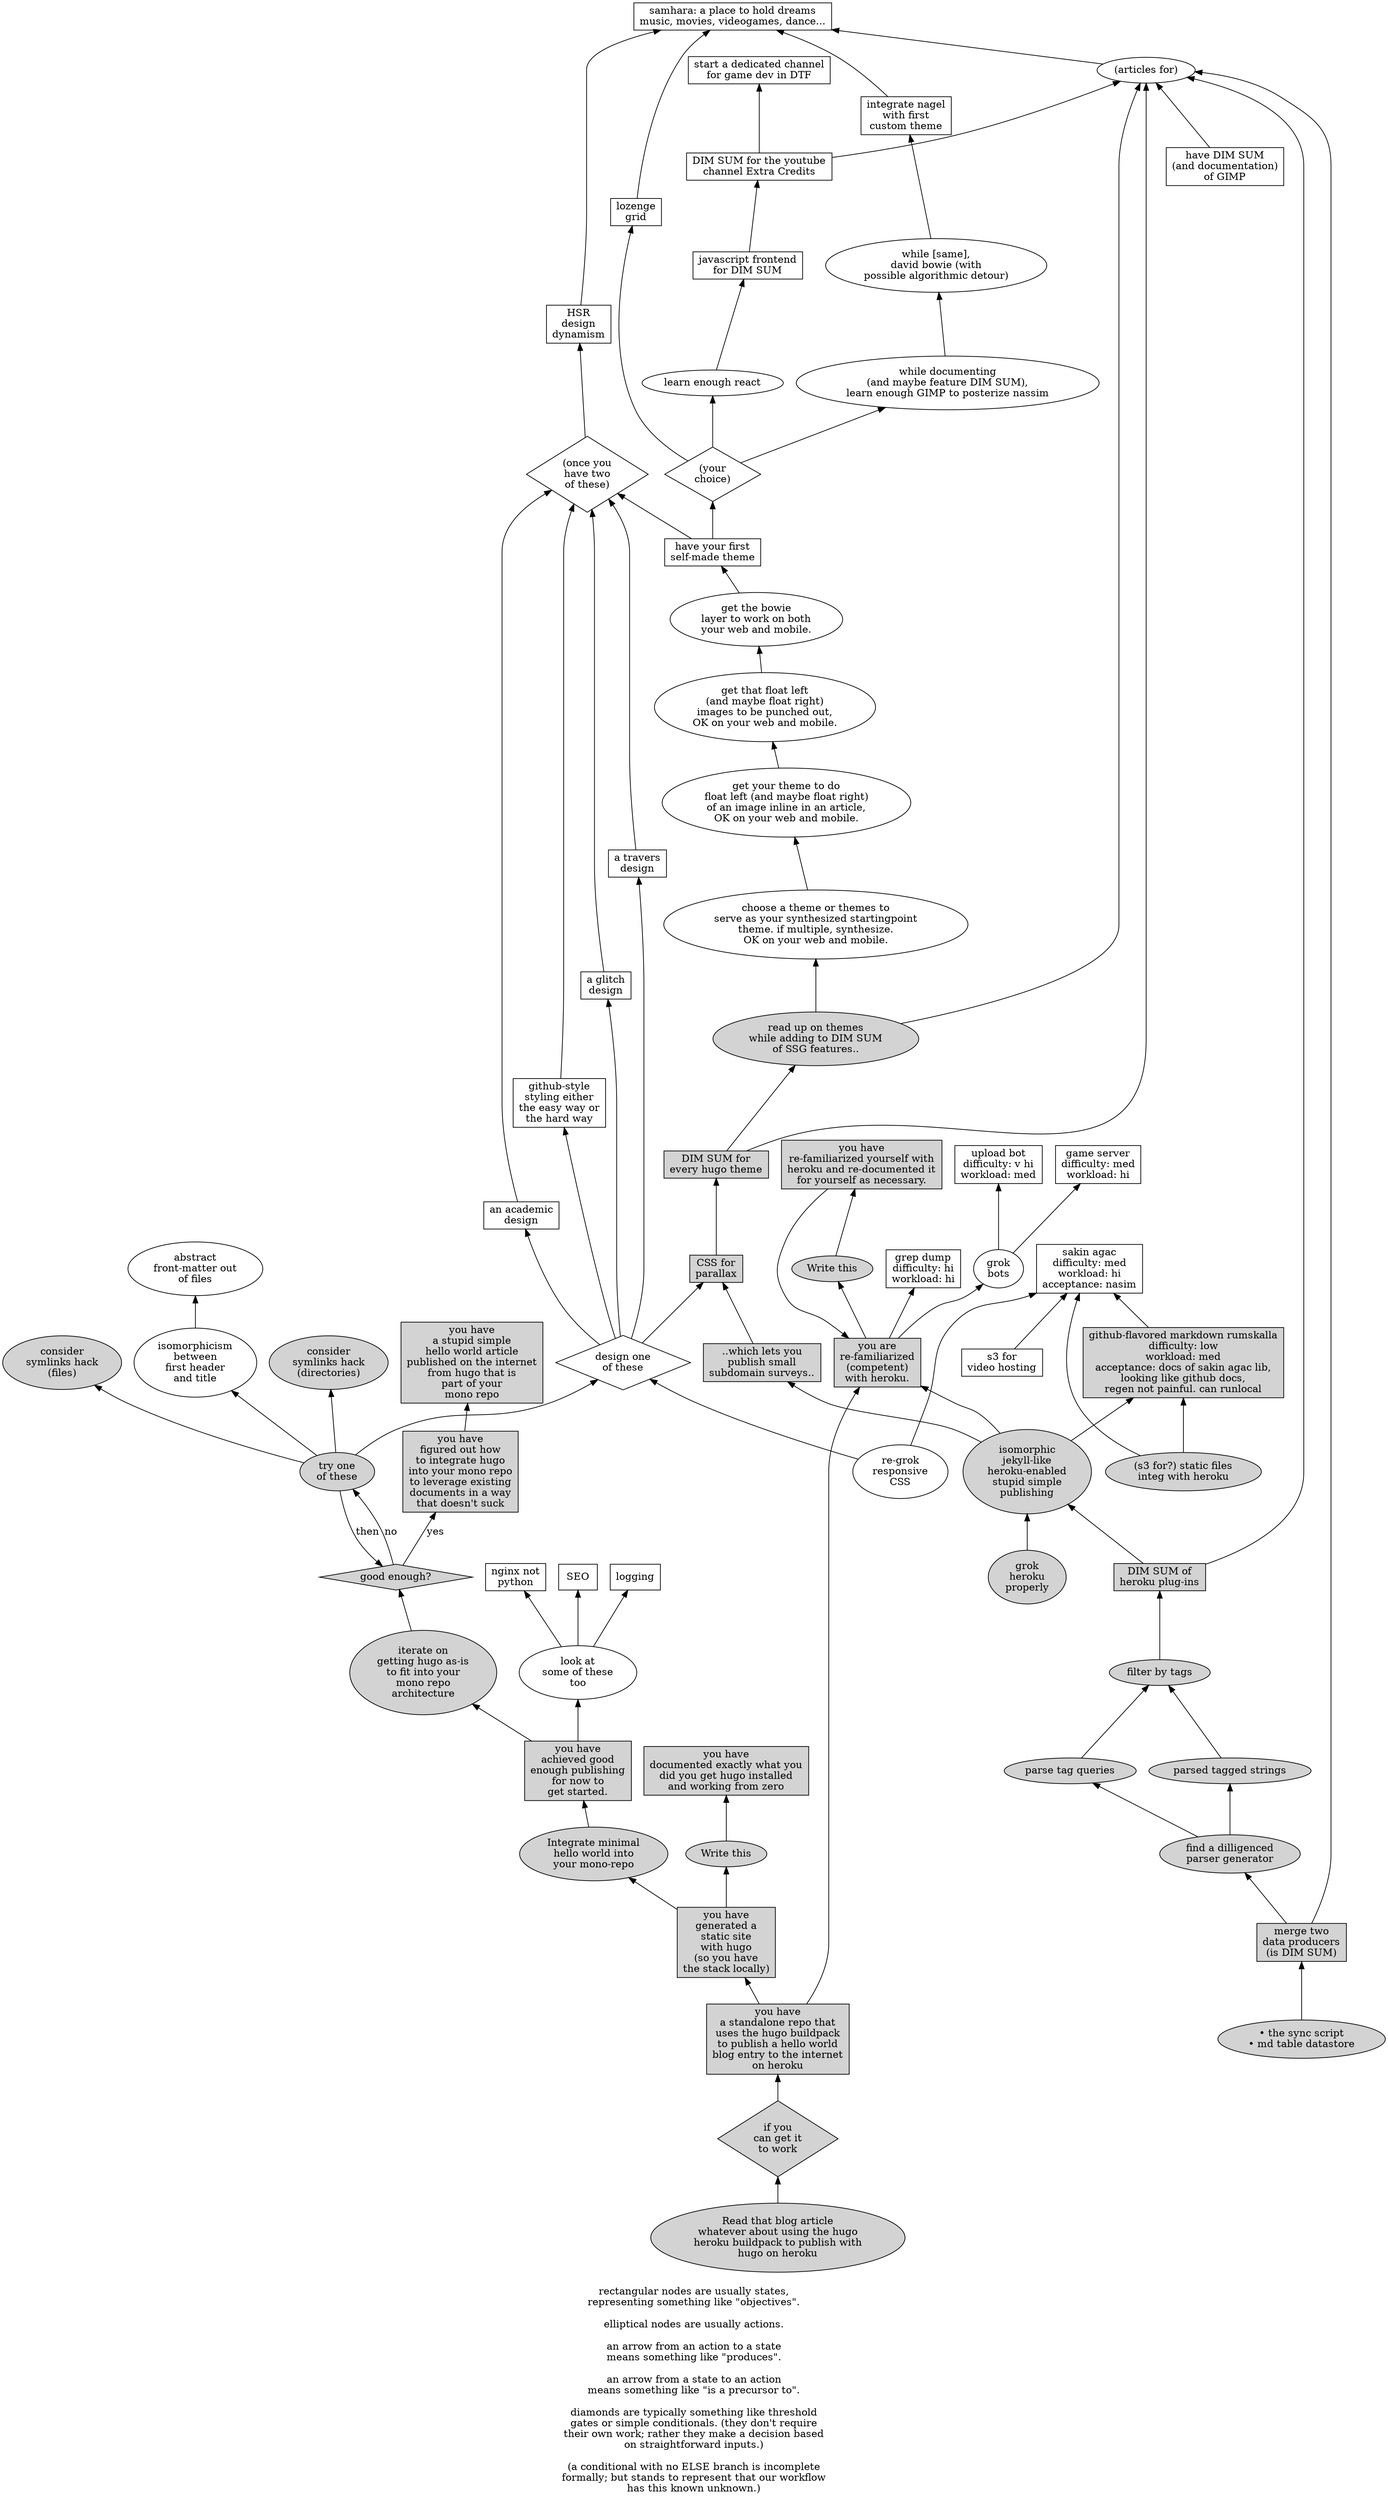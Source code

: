 digraph g {


/* nodes in alphabetical order (disregarding first component) */

n_articles_for[label="(articles for)"
]
n_bots_learn[label="grok
bots
"
]
n_channel_game_dev[label="start a dedicated channel
for game dev in DTF
"
shape=rect
]
n_css_academic[label="an academic
design
"
shape=rect
]
n_css_github[label="github-style
styling either
the easy way or
the hard way
"
shape=rect
]
n_css_glitch[label="a glitch
design
"
shape=rect
]
n_css_parallax[label="CSS for
parallax
"
style=filled
shape=rect
]
n_css_travers[label="a travers
design
"
shape=rect
]
n_chose_pg[label="find a dilligenced
parser generator"
style=filled
]
n_make_css[label="design one
of these
"
shape=diamond
]
n_css_learn_responsive[label="re-grok
responsive
CSS
"
]
n_css_woah[label="HSR
design
dynamism
"
shape=rect
]
n_dim_sum_ec[label="DIM SUM for the youtube
channel Extra Credits
"
shape=rect
]
n_dim_sum_heroku_plug_ins[label="DIM SUM of
heroku plug-ins
"
style=filled
shape=rect
]
n_dim_sum_themes[label="DIM SUM for
every hugo theme
"
style=filled
shape=rect
]
n_filter_by[label="filter by tags"
style=filled
]
n_frontmatter_magic[label="isomorphicism
between
first header
and title
"
]
a_frontmatter_yikes[label="abstract
front-matter out
of files
"
]
objective_game_server[label="game server
difficulty: med
workload: hi
"
shape=rect
]
n_gather_css[label="(once you
have two
of these)
"
shape=diamond
]
gfm_rumskalla[label="github-flavored markdown rumskalla
difficulty: low
workload: med
acceptance: docs of sakin agac lib,
looking like github docs,
regen not painful. can runlocal
"
style=filled
shape=rect
]
n_gimp_enough[label="have DIM SUM
(and documentation)
of GIMP"
shape=rect
]
n_gimp_enough_050[label="while documenting
(and maybe feature DIM SUM),
learn enough GIMP to posterize nassim
"
]
n_gimp_enough_100[label="while [same],
david bowie (with
possible algorithmic detour)
"
]
objective_grep_dump[label="grep dump
difficulty: hi
workload: hi
"
shape=rect
]
n_have_css[label="have your first
self-made theme
"
shape=rect
]
n_heroku_competency[label="you are
re-familiarized
(competent)
with heroku."
shape=rect
style=filled
]
n_heroku_doc_2[label="you have
re-familiarized yourself with
heroku and re-documented it
for yourself as necessary."
style=filled
shape=rect
]
a_heorku_doc_2[label="Write this"
style=filled
]
n_heroku_grok[label="grok
heroku
properly
"
style=filled
]
n_heroku_monorepo_integrate[label="iterate on
getting hugo as-is
to fit into your
mono repo
architecture"
style=filled
]
n_hosting_static_files[label="(s3 for?) static files
integ with heroku
"
style=filled
]
n_hosting_videos[label="s3 for
video hosting
"
shape=rect
]
n_hugo_buildpack[
label="you have
a standalone repo that
uses the hugo buildpack
to publish a hello world
blog entry to the internet
on heroku"
style=filled
shape=rect
]
yn_hugo_buildpack[
label="if you
can get it
to work"
style=filled
shape=diamond
]
n_hugo_buildpack_read[label="Read that blog article
whatever about using the hugo
heroku buildpack to publish with
hugo on heroku
"
style=filled
]
n_hugo_document[
label="you have
documented exactly what you
did you get hugo installed
and working from zero
"
style=filled
shape=rect
]
a_hugo_document[label="Write this
"
style=filled
]
b_hugo_extras[label="look at
some of these
too
"
]
n_hugo_get_gud[label="try one
of these
"
style=filled
]
n_hugo_hello[
label="you have
a stupid simple
hello world article
published on the internet
from hugo that is
part of your
mono repo
"
style=filled
shape=rect
]
a_hugo_hello[label="Integrate minimal
hello world into
your mono-repo"
style=filled
]
n_hugo_integrate[
label="you have
figured out how
to integrate hugo
into your mono repo
to leverage existing
documents in a way
that doesn't suck"
shape=rect
style=filled
]
n_hugo_made[label="you have
generated a
static site
with hugo
(so you have
the stack locally)"
style=filled
shape=rect
]
n_hugo_published[label="you have
achieved good
enough publishing
for now to
get started."
shape=rect
style=filled
]
n_hugo_symlinks_dirs[label="consider
symlinks hack
(directories)
"
style=filled  /* we didn't technically do it.. */
]
n_hugo_symlinks_files[label="consider
symlinks hack
(files)
"
style=filled
]
n_integrate_nagel_with_first_css[label="integrate nagel
with first
custom theme"
shape=rect
]
n_js_dim[label="javascript frontend
for DIM SUM
"
shape=rect
]
n_logging[label="logging"
shape=rect
]
n_lozenge_have[label="lozenge
grid
"
shape=rect
]
n_nginx[label="nginx not
python
"
shape=rect
]
n_parse_taggings[label="parsed tagged strings"
style=filled
]
n_parse_queries[label="parse tag queries"
style=filled
]
n_publish_dim_sum[label="..which lets you
publish small
subdomain surveys..
"
style=filled
shape=rect
]
yn_publishing_ok[label="good enough?"
style=filled
shape=diamond
]
n_publishing_simple[label=
"isomorphic
jekyll-like
heroku-enabled
stupid simple
publishing
"
style=filled
]
n_react_enough[label="learn enough react"
]
n_read_up_on_themes[label="read up on themes
while adding to DIM SUM
of SSG features..
"
style=filled
]
objective_sakin_agac[label="sakin agac
difficulty: med
workload: hi
acceptance: nasim
"
shape=rect
]
n_samhara[label="samhara: a place to hold dreams
music, movies, videogames, dance..."
shape=rect
]
n_SEO[label="SEO"
shape=rect
]
n_sync[label="• the sync script
• md table datastore
"
style=filled
]
n_temporary_waypoint[label="(your
choice)
"
shape=diamond
]
n_theme_choose[label="choose a theme or themes to
serve as your synthesized startingpoint
theme. if multiple, synthesize.
OK on your web and mobile.
"
]
n_theme_mine_050[label="get your theme to do
float left (and maybe float right)
of an image inline in an article,
OK on your web and mobile.
"]
n_theme_mine_100[label="get that float left
(and maybe float right)
images to be punched out,
OK on your web and mobile.
"]
n_theme_mine_150[label="get the bowie
layer to work on both
your web and mobile.
"]
objective_upload_bot[label="upload bot
difficulty: v hi
workload: med
"
shape=rect
]
n_use_sync[label="merge two
data producers
(is DIM SUM)
"
style=filled
shape=rect
]


/* relationships in ordered by head node (then tail node) */

n_articles_for->n_samhara
n_bots_learn->objective_game_server
n_bots_learn->objective_upload_bot
n_chose_pg->n_parse_queries
n_chose_pg->n_parse_taggings
n_css_academic->n_gather_css
n_css_github->n_gather_css
n_css_learn_responsive->n_make_css
n_css_learn_responsive->objective_sakin_agac
n_css_glitch->n_gather_css
n_css_parallax->n_dim_sum_themes
n_css_travers->n_gather_css
n_css_woah->n_samhara
n_dim_sum_ec->n_articles_for
n_dim_sum_ec->n_channel_game_dev
n_dim_sum_heroku_plug_ins->n_articles_for
n_dim_sum_heroku_plug_ins->n_publishing_simple
n_dim_sum_themes->n_articles_for
n_dim_sum_themes->n_read_up_on_themes
n_filter_by->n_dim_sum_heroku_plug_ins
n_frontmatter_magic->a_frontmatter_yikes
n_gather_css->n_css_woah
n_gimp_enough->n_articles_for
n_gimp_enough_050->n_gimp_enough_100
n_gimp_enough_100->n_integrate_nagel_with_first_css
gfm_rumskalla->objective_sakin_agac
n_have_css->n_gather_css
n_have_css->n_temporary_waypoint
n_heroku_competency->n_bots_learn
n_heroku_competency->objective_grep_dump
n_heroku_competency->a_heorku_doc_2
n_heroku_doc_2->n_heroku_competency
a_heorku_doc_2->n_heroku_doc_2
n_heroku_grok->n_publishing_simple
n_heroku_monorepo_integrate->yn_publishing_ok
n_hosting_static_files->gfm_rumskalla
n_hosting_static_files->objective_sakin_agac
n_hosting_videos->objective_sakin_agac
n_hugo_get_gud->yn_publishing_ok[label=then]
n_hugo_buildpack->n_heroku_competency
n_hugo_published->n_heroku_monorepo_integrate
yn_hugo_buildpack->n_hugo_buildpack
n_hugo_buildpack->n_hugo_made
n_hugo_buildpack_read->yn_hugo_buildpack
a_hugo_document->n_hugo_document
b_hugo_extras->n_logging
b_hugo_extras->n_nginx
b_hugo_extras->n_SEO
n_hugo_get_gud->n_make_css
n_hugo_get_gud->n_frontmatter_magic
n_hugo_get_gud->n_hugo_symlinks_dirs
n_hugo_get_gud->n_hugo_symlinks_files
a_hugo_hello->n_hugo_published
n_hugo_integrate->n_hugo_hello
n_hugo_made->a_hugo_document
n_hugo_made->a_hugo_hello
n_hugo_published->b_hugo_extras
n_integrate_nagel_with_first_css->n_samhara
n_js_dim->n_dim_sum_ec
n_lozenge_have->n_samhara
n_make_css->n_css_academic
n_make_css->n_css_github
n_make_css->n_css_glitch
n_make_css->n_css_parallax
n_make_css->n_css_travers
n_parse_queries->n_filter_by
n_parse_taggings->n_filter_by
n_publish_dim_sum->n_css_parallax
yn_publishing_ok->n_hugo_get_gud[label=no]
yn_publishing_ok->n_hugo_integrate[label=yes]
n_publishing_simple->gfm_rumskalla
n_publishing_simple->n_heroku_competency
n_publishing_simple->n_publish_dim_sum
n_react_enough->n_js_dim
n_read_up_on_themes->n_theme_choose
n_read_up_on_themes->n_articles_for
n_sync->n_use_sync
n_temporary_waypoint->n_gimp_enough_050
n_temporary_waypoint->n_lozenge_have
n_temporary_waypoint->n_react_enough
n_theme_choose->n_theme_mine_050
n_theme_mine_050->n_theme_mine_100
n_theme_mine_100->n_theme_mine_150
n_theme_mine_150->n_have_css
n_use_sync->n_articles_for
n_use_sync->n_chose_pg


rankdir=BT

label="
rectangular nodes are usually states,
representing something like \"objectives\".

elliptical nodes are usually actions.

an arrow from an action to a state
means something like \"produces\".

an arrow from a state to an action
means something like \"is a precursor to\".

diamonds are typically something like threshold
gates or simple conditionals. (they don't require
their own work; rather they make a decision based
on straightforward inputs.)

(a conditional with no ELSE branch is incomplete
formally; but stands to represent that our workflow
has this known unknown.)
"
}
/*
#history-B.4: splice in another graph (not yet merged)
#history-B.3: reverse the order of every arrow ONLY
#history-B.2: normalize node layout, alphabetize assocs (sort of) ONLY
#history-B.1: rename every node ONLY
#historyA.1: big spike
#born.
*/
